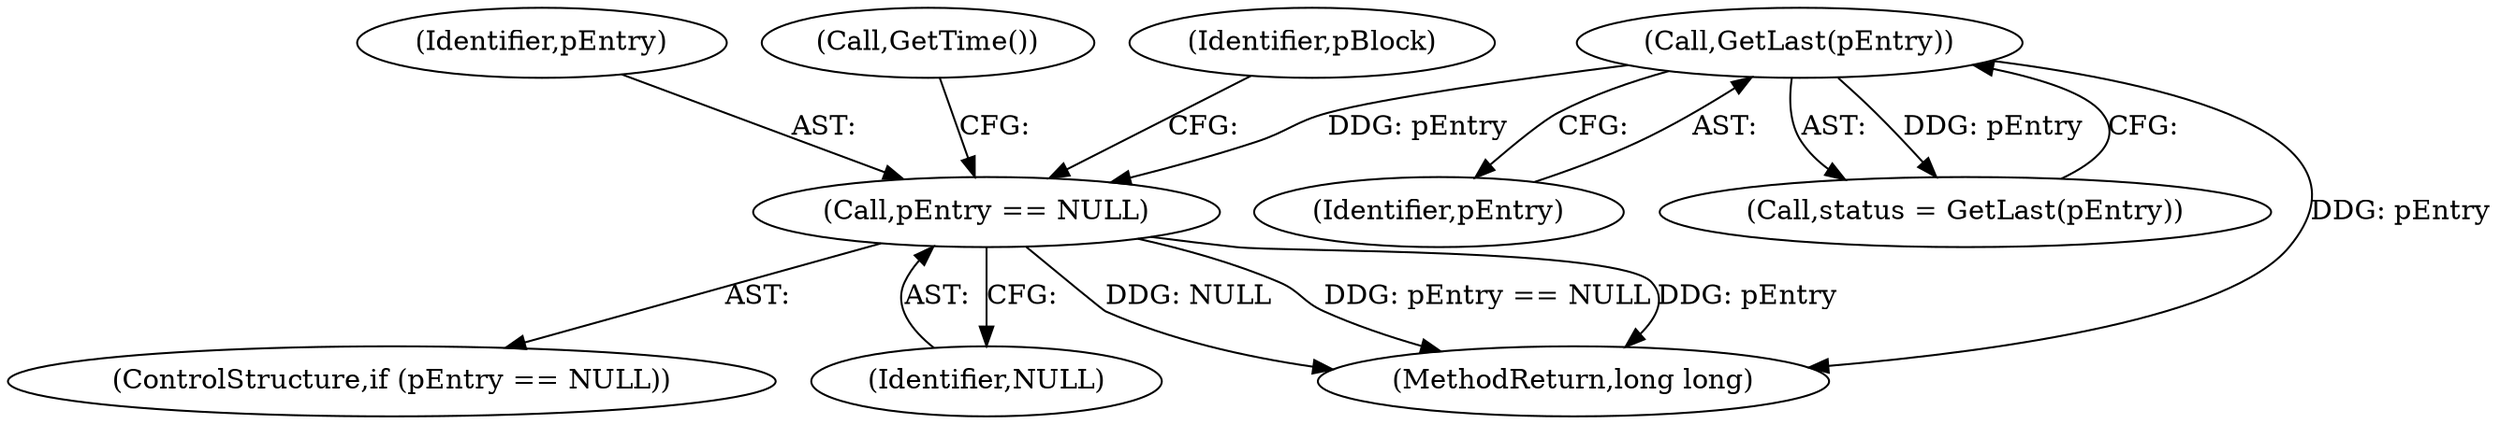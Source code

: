digraph "1_Android_04839626ed859623901ebd3a5fd483982186b59d_103@pointer" {
"1000117" [label="(Call,pEntry == NULL)"];
"1000108" [label="(Call,GetLast(pEntry))"];
"1000119" [label="(Identifier,NULL)"];
"1000117" [label="(Call,pEntry == NULL)"];
"1000123" [label="(Identifier,pBlock)"];
"1000106" [label="(Call,status = GetLast(pEntry))"];
"1000118" [label="(Identifier,pEntry)"];
"1000108" [label="(Call,GetLast(pEntry))"];
"1000109" [label="(Identifier,pEntry)"];
"1000116" [label="(ControlStructure,if (pEntry == NULL))"];
"1000130" [label="(MethodReturn,long long)"];
"1000121" [label="(Call,GetTime())"];
"1000117" -> "1000116"  [label="AST: "];
"1000117" -> "1000119"  [label="CFG: "];
"1000118" -> "1000117"  [label="AST: "];
"1000119" -> "1000117"  [label="AST: "];
"1000121" -> "1000117"  [label="CFG: "];
"1000123" -> "1000117"  [label="CFG: "];
"1000117" -> "1000130"  [label="DDG: pEntry == NULL"];
"1000117" -> "1000130"  [label="DDG: pEntry"];
"1000117" -> "1000130"  [label="DDG: NULL"];
"1000108" -> "1000117"  [label="DDG: pEntry"];
"1000108" -> "1000106"  [label="AST: "];
"1000108" -> "1000109"  [label="CFG: "];
"1000109" -> "1000108"  [label="AST: "];
"1000106" -> "1000108"  [label="CFG: "];
"1000108" -> "1000130"  [label="DDG: pEntry"];
"1000108" -> "1000106"  [label="DDG: pEntry"];
}
